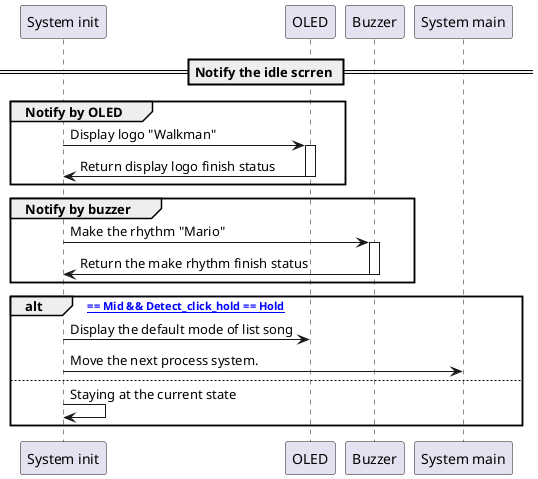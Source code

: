 @startuml system_idle_screen

participant "System init"   as    System_init
participant "OLED"          as    OLED
participant "Buzzer"        as    Buzzer
participant "System main"   as    System_main


== Notify the idle scrren ==

group Notify by OLED
System_init -> OLED: Display logo "Walkman"
activate OLED
OLED -> System_init: Return display logo finish status
deactivate OLED
end

group Notify by buzzer
System_init -> Buzzer: Make the rhythm "Mario"
activate Buzzer
Buzzer -> System_init: Return the make rhythm finish status
deactivate Buzzer
end

alt [Detect_button_press == Mid && Detect_click_hold == Hold]
    System_init -> OLED: Display the default mode of list song
    System_init -> System_main: Move the next process system.
else
    System_init -> System_init: Staying at the current state
end

@enduml
